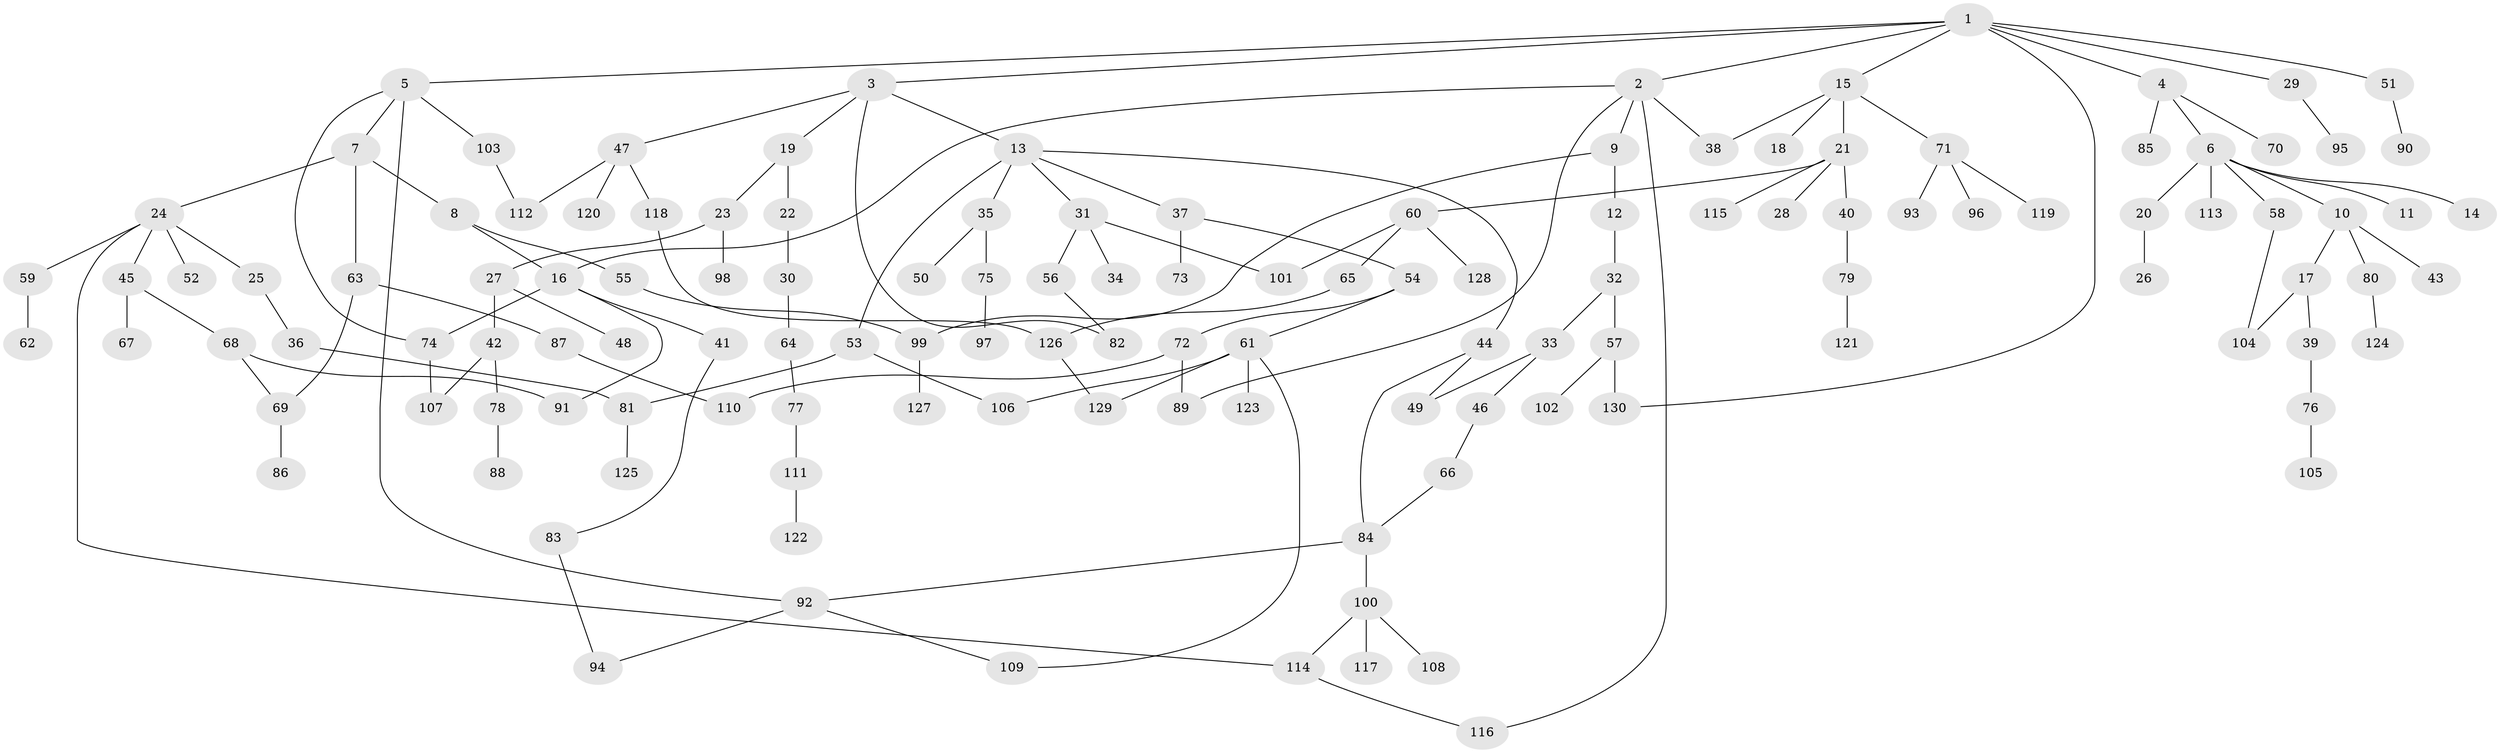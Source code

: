 // Generated by graph-tools (version 1.1) at 2025/01/03/09/25 03:01:03]
// undirected, 130 vertices, 154 edges
graph export_dot {
graph [start="1"]
  node [color=gray90,style=filled];
  1;
  2;
  3;
  4;
  5;
  6;
  7;
  8;
  9;
  10;
  11;
  12;
  13;
  14;
  15;
  16;
  17;
  18;
  19;
  20;
  21;
  22;
  23;
  24;
  25;
  26;
  27;
  28;
  29;
  30;
  31;
  32;
  33;
  34;
  35;
  36;
  37;
  38;
  39;
  40;
  41;
  42;
  43;
  44;
  45;
  46;
  47;
  48;
  49;
  50;
  51;
  52;
  53;
  54;
  55;
  56;
  57;
  58;
  59;
  60;
  61;
  62;
  63;
  64;
  65;
  66;
  67;
  68;
  69;
  70;
  71;
  72;
  73;
  74;
  75;
  76;
  77;
  78;
  79;
  80;
  81;
  82;
  83;
  84;
  85;
  86;
  87;
  88;
  89;
  90;
  91;
  92;
  93;
  94;
  95;
  96;
  97;
  98;
  99;
  100;
  101;
  102;
  103;
  104;
  105;
  106;
  107;
  108;
  109;
  110;
  111;
  112;
  113;
  114;
  115;
  116;
  117;
  118;
  119;
  120;
  121;
  122;
  123;
  124;
  125;
  126;
  127;
  128;
  129;
  130;
  1 -- 2;
  1 -- 3;
  1 -- 4;
  1 -- 5;
  1 -- 15;
  1 -- 29;
  1 -- 51;
  1 -- 130;
  2 -- 9;
  2 -- 16;
  2 -- 38;
  2 -- 89;
  2 -- 116;
  3 -- 13;
  3 -- 19;
  3 -- 47;
  3 -- 82;
  4 -- 6;
  4 -- 70;
  4 -- 85;
  5 -- 7;
  5 -- 103;
  5 -- 74;
  5 -- 92;
  6 -- 10;
  6 -- 11;
  6 -- 14;
  6 -- 20;
  6 -- 58;
  6 -- 113;
  7 -- 8;
  7 -- 24;
  7 -- 63;
  8 -- 55;
  8 -- 16;
  9 -- 12;
  9 -- 99;
  10 -- 17;
  10 -- 43;
  10 -- 80;
  12 -- 32;
  13 -- 31;
  13 -- 35;
  13 -- 37;
  13 -- 44;
  13 -- 53;
  15 -- 18;
  15 -- 21;
  15 -- 71;
  15 -- 38;
  16 -- 41;
  16 -- 74;
  16 -- 91;
  17 -- 39;
  17 -- 104;
  19 -- 22;
  19 -- 23;
  20 -- 26;
  21 -- 28;
  21 -- 40;
  21 -- 60;
  21 -- 115;
  22 -- 30;
  23 -- 27;
  23 -- 98;
  24 -- 25;
  24 -- 45;
  24 -- 52;
  24 -- 59;
  24 -- 114;
  25 -- 36;
  27 -- 42;
  27 -- 48;
  29 -- 95;
  30 -- 64;
  31 -- 34;
  31 -- 56;
  31 -- 101;
  32 -- 33;
  32 -- 57;
  33 -- 46;
  33 -- 49;
  35 -- 50;
  35 -- 75;
  36 -- 81;
  37 -- 54;
  37 -- 73;
  39 -- 76;
  40 -- 79;
  41 -- 83;
  42 -- 78;
  42 -- 107;
  44 -- 49;
  44 -- 84;
  45 -- 67;
  45 -- 68;
  46 -- 66;
  47 -- 112;
  47 -- 118;
  47 -- 120;
  51 -- 90;
  53 -- 81;
  53 -- 106;
  54 -- 61;
  54 -- 72;
  55 -- 99;
  56 -- 82;
  57 -- 102;
  57 -- 130;
  58 -- 104;
  59 -- 62;
  60 -- 65;
  60 -- 101;
  60 -- 128;
  61 -- 109;
  61 -- 123;
  61 -- 129;
  61 -- 106;
  63 -- 87;
  63 -- 69;
  64 -- 77;
  65 -- 126;
  66 -- 84;
  68 -- 69;
  68 -- 91;
  69 -- 86;
  71 -- 93;
  71 -- 96;
  71 -- 119;
  72 -- 89;
  72 -- 110;
  74 -- 107;
  75 -- 97;
  76 -- 105;
  77 -- 111;
  78 -- 88;
  79 -- 121;
  80 -- 124;
  81 -- 125;
  83 -- 94;
  84 -- 92;
  84 -- 100;
  87 -- 110;
  92 -- 109;
  92 -- 94;
  99 -- 127;
  100 -- 108;
  100 -- 117;
  100 -- 114;
  103 -- 112;
  111 -- 122;
  114 -- 116;
  118 -- 126;
  126 -- 129;
}
